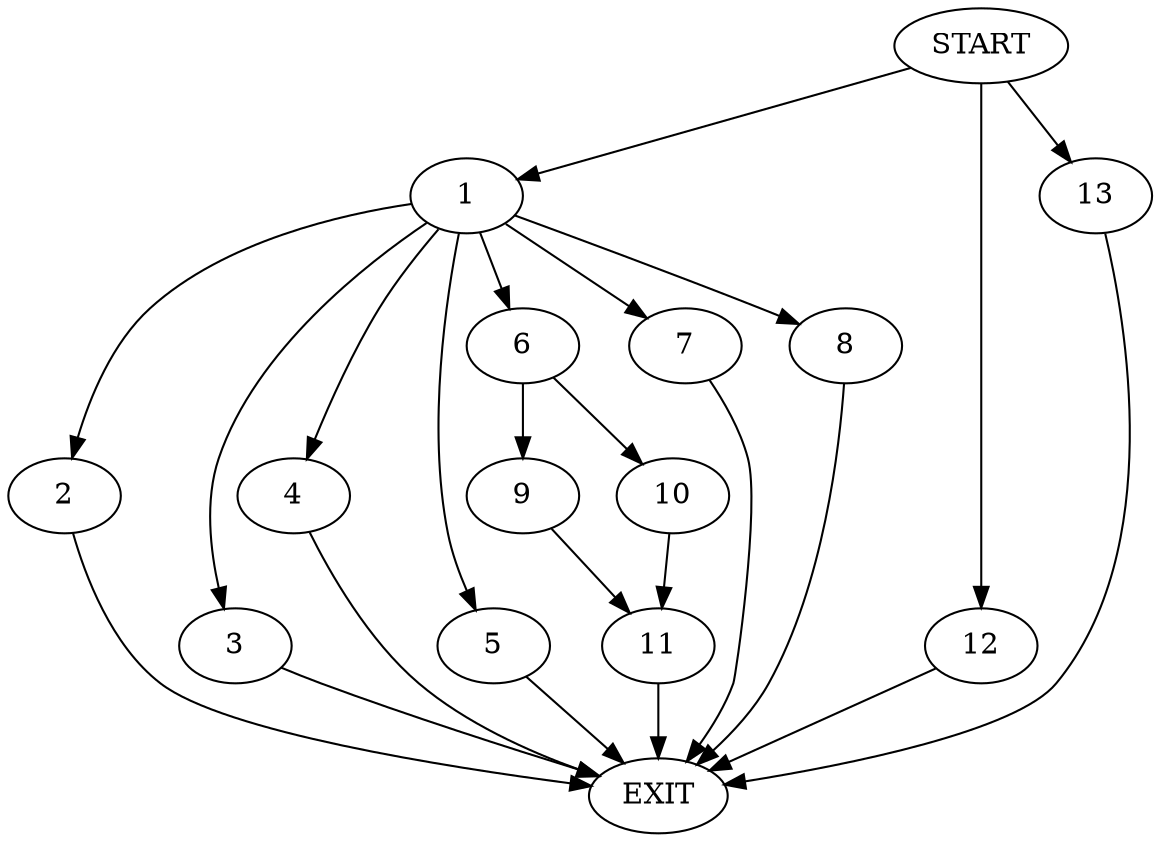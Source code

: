 digraph {
0 [label="START"]
14 [label="EXIT"]
0 -> 1
1 -> 2
1 -> 3
1 -> 4
1 -> 5
1 -> 6
1 -> 7
1 -> 8
4 -> 14
5 -> 14
2 -> 14
3 -> 14
6 -> 9
6 -> 10
7 -> 14
8 -> 14
10 -> 11
9 -> 11
11 -> 14
0 -> 12
12 -> 14
0 -> 13
13 -> 14
}
